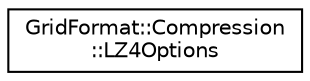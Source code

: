 digraph "Graphical Class Hierarchy"
{
 // LATEX_PDF_SIZE
  edge [fontname="Helvetica",fontsize="10",labelfontname="Helvetica",labelfontsize="10"];
  node [fontname="Helvetica",fontsize="10",shape=record];
  rankdir="LR";
  Node0 [label="GridFormat::Compression\l::LZ4Options",height=0.2,width=0.4,color="black", fillcolor="white", style="filled",URL="$structGridFormat_1_1Compression_1_1LZ4Options.html",tooltip="Options for the lz4 compressor."];
}
